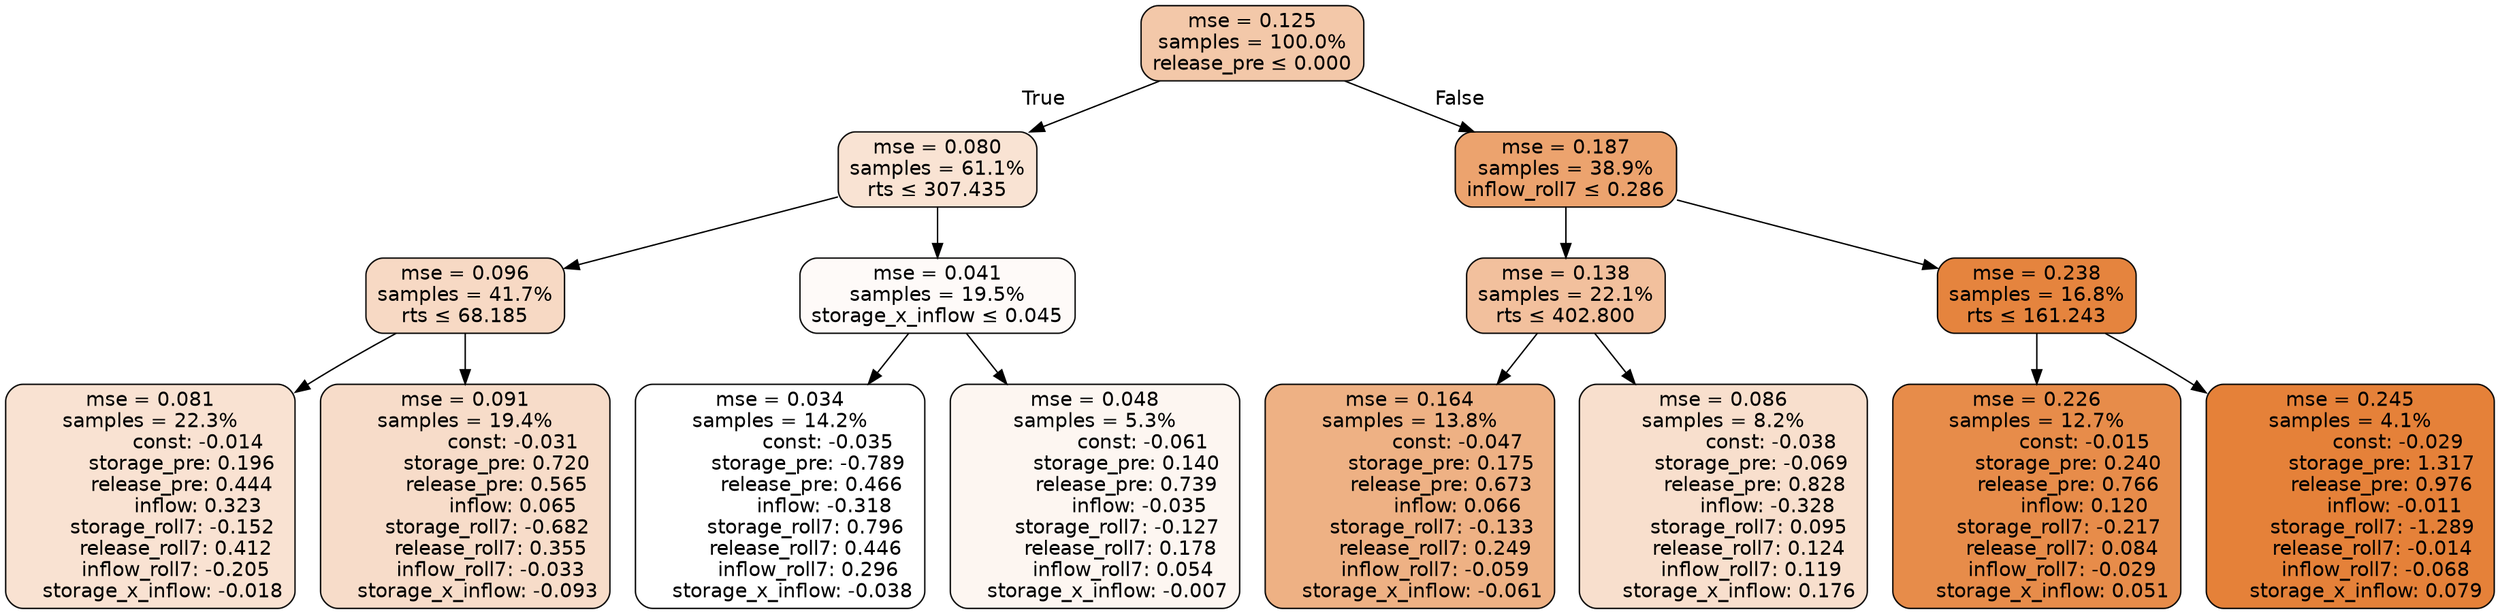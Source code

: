 digraph tree {
bgcolor="transparent"
node [shape=rectangle, style="filled, rounded", color="black", fontname=helvetica] ;
edge [fontname=helvetica] ;
	"0" [label="mse = 0.125
samples = 100.0%
release_pre &le; 0.000", fillcolor="#f3c8a9"]
	"1" [label="mse = 0.080
samples = 61.1%
rts &le; 307.435", fillcolor="#f9e3d3"]
	"2" [label="mse = 0.096
samples = 41.7%
rts &le; 68.185", fillcolor="#f7d9c4"]
	"3" [label="mse = 0.081
samples = 22.3%
               const: -0.014
          storage_pre: 0.196
          release_pre: 0.444
               inflow: 0.323
       storage_roll7: -0.152
        release_roll7: 0.412
        inflow_roll7: -0.205
    storage_x_inflow: -0.018", fillcolor="#f9e2d2"]
	"4" [label="mse = 0.091
samples = 19.4%
               const: -0.031
          storage_pre: 0.720
          release_pre: 0.565
               inflow: 0.065
       storage_roll7: -0.682
        release_roll7: 0.355
        inflow_roll7: -0.033
    storage_x_inflow: -0.093", fillcolor="#f7dcc9"]
	"5" [label="mse = 0.041
samples = 19.5%
storage_x_inflow &le; 0.045", fillcolor="#fefaf8"]
	"6" [label="mse = 0.034
samples = 14.2%
               const: -0.035
         storage_pre: -0.789
          release_pre: 0.466
              inflow: -0.318
        storage_roll7: 0.796
        release_roll7: 0.446
         inflow_roll7: 0.296
    storage_x_inflow: -0.038", fillcolor="#ffffff"]
	"7" [label="mse = 0.048
samples = 5.3%
               const: -0.061
          storage_pre: 0.140
          release_pre: 0.739
              inflow: -0.035
       storage_roll7: -0.127
        release_roll7: 0.178
         inflow_roll7: 0.054
    storage_x_inflow: -0.007", fillcolor="#fdf6f1"]
	"8" [label="mse = 0.187
samples = 38.9%
inflow_roll7 &le; 0.286", fillcolor="#eca36e"]
	"9" [label="mse = 0.138
samples = 22.1%
rts &le; 402.800", fillcolor="#f2c09d"]
	"10" [label="mse = 0.164
samples = 13.8%
               const: -0.047
          storage_pre: 0.175
          release_pre: 0.673
               inflow: 0.066
       storage_roll7: -0.133
        release_roll7: 0.249
        inflow_roll7: -0.059
    storage_x_inflow: -0.061", fillcolor="#eeb184"]
	"11" [label="mse = 0.086
samples = 8.2%
               const: -0.038
         storage_pre: -0.069
          release_pre: 0.828
              inflow: -0.328
        storage_roll7: 0.095
        release_roll7: 0.124
         inflow_roll7: 0.119
     storage_x_inflow: 0.176", fillcolor="#f8dfcd"]
	"12" [label="mse = 0.238
samples = 16.8%
rts &le; 161.243", fillcolor="#e5843e"]
	"13" [label="mse = 0.226
samples = 12.7%
               const: -0.015
          storage_pre: 0.240
          release_pre: 0.766
               inflow: 0.120
       storage_roll7: -0.217
        release_roll7: 0.084
        inflow_roll7: -0.029
     storage_x_inflow: 0.051", fillcolor="#e78c4a"]
	"14" [label="mse = 0.245
samples = 4.1%
               const: -0.029
          storage_pre: 1.317
          release_pre: 0.976
              inflow: -0.011
       storage_roll7: -1.289
       release_roll7: -0.014
        inflow_roll7: -0.068
     storage_x_inflow: 0.079", fillcolor="#e58139"]

	"0" -> "1" [labeldistance=2.5, labelangle=45, headlabel="True"]
	"1" -> "2"
	"2" -> "3"
	"2" -> "4"
	"1" -> "5"
	"5" -> "6"
	"5" -> "7"
	"0" -> "8" [labeldistance=2.5, labelangle=-45, headlabel="False"]
	"8" -> "9"
	"9" -> "10"
	"9" -> "11"
	"8" -> "12"
	"12" -> "13"
	"12" -> "14"
}